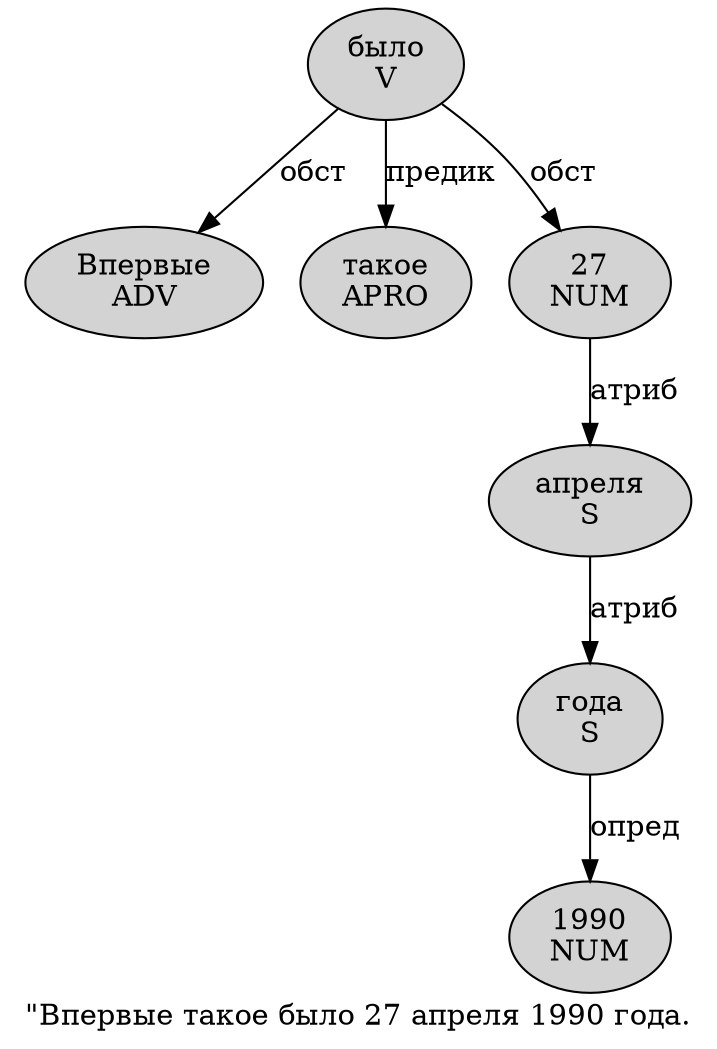 digraph SENTENCE_329 {
	graph [label="\"Впервые такое было 27 апреля 1990 года."]
	node [style=filled]
		1 [label="Впервые
ADV" color="" fillcolor=lightgray penwidth=1 shape=ellipse]
		2 [label="такое
APRO" color="" fillcolor=lightgray penwidth=1 shape=ellipse]
		3 [label="было
V" color="" fillcolor=lightgray penwidth=1 shape=ellipse]
		4 [label="27
NUM" color="" fillcolor=lightgray penwidth=1 shape=ellipse]
		5 [label="апреля
S" color="" fillcolor=lightgray penwidth=1 shape=ellipse]
		6 [label="1990
NUM" color="" fillcolor=lightgray penwidth=1 shape=ellipse]
		7 [label="года
S" color="" fillcolor=lightgray penwidth=1 shape=ellipse]
			7 -> 6 [label="опред"]
			3 -> 1 [label="обст"]
			3 -> 2 [label="предик"]
			3 -> 4 [label="обст"]
			5 -> 7 [label="атриб"]
			4 -> 5 [label="атриб"]
}